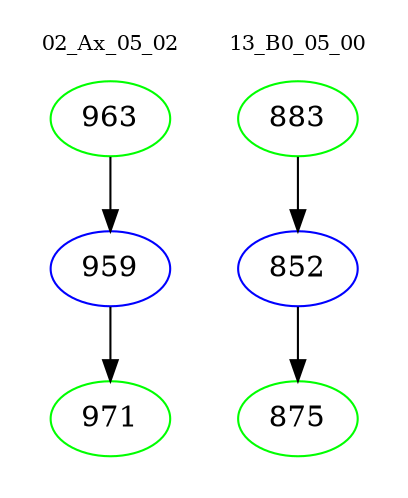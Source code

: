 digraph{
subgraph cluster_0 {
color = white
label = "02_Ax_05_02";
fontsize=10;
T0_963 [label="963", color="green"]
T0_963 -> T0_959 [color="black"]
T0_959 [label="959", color="blue"]
T0_959 -> T0_971 [color="black"]
T0_971 [label="971", color="green"]
}
subgraph cluster_1 {
color = white
label = "13_B0_05_00";
fontsize=10;
T1_883 [label="883", color="green"]
T1_883 -> T1_852 [color="black"]
T1_852 [label="852", color="blue"]
T1_852 -> T1_875 [color="black"]
T1_875 [label="875", color="green"]
}
}
